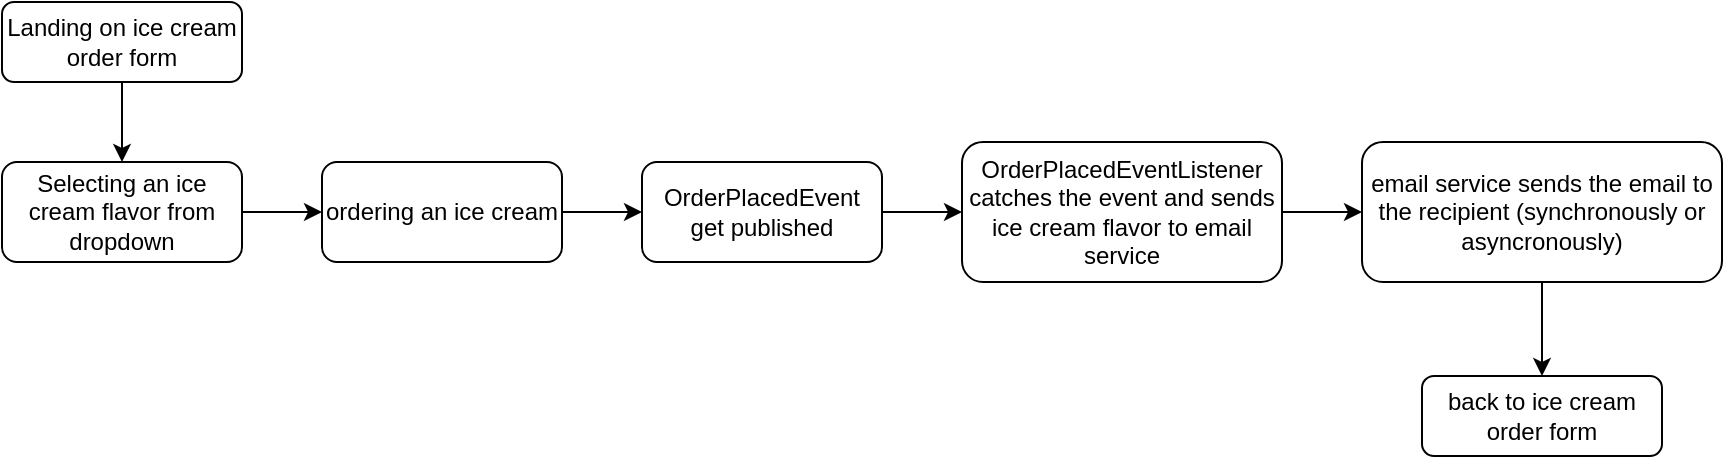 <mxfile version="23.1.5" type="device">
  <diagram id="C5RBs43oDa-KdzZeNtuy" name="Page-1">
    <mxGraphModel dx="1050" dy="579" grid="1" gridSize="10" guides="1" tooltips="1" connect="1" arrows="1" fold="1" page="1" pageScale="1" pageWidth="827" pageHeight="1169" math="0" shadow="0">
      <root>
        <mxCell id="WIyWlLk6GJQsqaUBKTNV-0" />
        <mxCell id="WIyWlLk6GJQsqaUBKTNV-1" parent="WIyWlLk6GJQsqaUBKTNV-0" />
        <mxCell id="zvIiMwaHz-_lSTHS9i9g-1" style="edgeStyle=orthogonalEdgeStyle;rounded=0;orthogonalLoop=1;jettySize=auto;html=1;exitX=0.5;exitY=1;exitDx=0;exitDy=0;" edge="1" parent="WIyWlLk6GJQsqaUBKTNV-1" source="WIyWlLk6GJQsqaUBKTNV-3" target="zvIiMwaHz-_lSTHS9i9g-0">
          <mxGeometry relative="1" as="geometry" />
        </mxCell>
        <mxCell id="WIyWlLk6GJQsqaUBKTNV-3" value="Landing on ice cream order form" style="rounded=1;whiteSpace=wrap;html=1;fontSize=12;glass=0;strokeWidth=1;shadow=0;" parent="WIyWlLk6GJQsqaUBKTNV-1" vertex="1">
          <mxGeometry x="160" y="80" width="120" height="40" as="geometry" />
        </mxCell>
        <mxCell id="zvIiMwaHz-_lSTHS9i9g-3" style="edgeStyle=orthogonalEdgeStyle;rounded=0;orthogonalLoop=1;jettySize=auto;html=1;exitX=1;exitY=0.5;exitDx=0;exitDy=0;entryX=0;entryY=0.5;entryDx=0;entryDy=0;" edge="1" parent="WIyWlLk6GJQsqaUBKTNV-1" source="zvIiMwaHz-_lSTHS9i9g-0" target="zvIiMwaHz-_lSTHS9i9g-2">
          <mxGeometry relative="1" as="geometry" />
        </mxCell>
        <mxCell id="zvIiMwaHz-_lSTHS9i9g-0" value="Selecting an ice cream flavor from dropdown" style="rounded=1;whiteSpace=wrap;html=1;fontSize=12;glass=0;strokeWidth=1;shadow=0;" vertex="1" parent="WIyWlLk6GJQsqaUBKTNV-1">
          <mxGeometry x="160" y="160" width="120" height="50" as="geometry" />
        </mxCell>
        <mxCell id="zvIiMwaHz-_lSTHS9i9g-5" style="edgeStyle=orthogonalEdgeStyle;rounded=0;orthogonalLoop=1;jettySize=auto;html=1;exitX=1;exitY=0.5;exitDx=0;exitDy=0;entryX=0;entryY=0.5;entryDx=0;entryDy=0;" edge="1" parent="WIyWlLk6GJQsqaUBKTNV-1" source="zvIiMwaHz-_lSTHS9i9g-2" target="zvIiMwaHz-_lSTHS9i9g-4">
          <mxGeometry relative="1" as="geometry" />
        </mxCell>
        <mxCell id="zvIiMwaHz-_lSTHS9i9g-2" value="ordering an ice cream" style="rounded=1;whiteSpace=wrap;html=1;fontSize=12;glass=0;strokeWidth=1;shadow=0;" vertex="1" parent="WIyWlLk6GJQsqaUBKTNV-1">
          <mxGeometry x="320" y="160" width="120" height="50" as="geometry" />
        </mxCell>
        <mxCell id="zvIiMwaHz-_lSTHS9i9g-7" style="edgeStyle=orthogonalEdgeStyle;rounded=0;orthogonalLoop=1;jettySize=auto;html=1;exitX=1;exitY=0.5;exitDx=0;exitDy=0;entryX=0;entryY=0.5;entryDx=0;entryDy=0;" edge="1" parent="WIyWlLk6GJQsqaUBKTNV-1" source="zvIiMwaHz-_lSTHS9i9g-4" target="zvIiMwaHz-_lSTHS9i9g-6">
          <mxGeometry relative="1" as="geometry" />
        </mxCell>
        <mxCell id="zvIiMwaHz-_lSTHS9i9g-4" value="OrderPlacedEvent get published" style="rounded=1;whiteSpace=wrap;html=1;fontSize=12;glass=0;strokeWidth=1;shadow=0;" vertex="1" parent="WIyWlLk6GJQsqaUBKTNV-1">
          <mxGeometry x="480" y="160" width="120" height="50" as="geometry" />
        </mxCell>
        <mxCell id="zvIiMwaHz-_lSTHS9i9g-11" style="edgeStyle=orthogonalEdgeStyle;rounded=0;orthogonalLoop=1;jettySize=auto;html=1;exitX=1;exitY=0.5;exitDx=0;exitDy=0;entryX=0;entryY=0.5;entryDx=0;entryDy=0;" edge="1" parent="WIyWlLk6GJQsqaUBKTNV-1" source="zvIiMwaHz-_lSTHS9i9g-6" target="zvIiMwaHz-_lSTHS9i9g-10">
          <mxGeometry relative="1" as="geometry" />
        </mxCell>
        <mxCell id="zvIiMwaHz-_lSTHS9i9g-6" value="OrderPlacedEventListener catches the event and sends ice cream flavor to email service" style="rounded=1;whiteSpace=wrap;html=1;fontSize=12;glass=0;strokeWidth=1;shadow=0;" vertex="1" parent="WIyWlLk6GJQsqaUBKTNV-1">
          <mxGeometry x="640" y="150" width="160" height="70" as="geometry" />
        </mxCell>
        <mxCell id="zvIiMwaHz-_lSTHS9i9g-13" style="edgeStyle=orthogonalEdgeStyle;rounded=0;orthogonalLoop=1;jettySize=auto;html=1;exitX=0.5;exitY=1;exitDx=0;exitDy=0;" edge="1" parent="WIyWlLk6GJQsqaUBKTNV-1" source="zvIiMwaHz-_lSTHS9i9g-10" target="zvIiMwaHz-_lSTHS9i9g-12">
          <mxGeometry relative="1" as="geometry" />
        </mxCell>
        <mxCell id="zvIiMwaHz-_lSTHS9i9g-10" value="email service sends the email to the recipient (synchronously or asyncronously)" style="rounded=1;whiteSpace=wrap;html=1;fontSize=12;glass=0;strokeWidth=1;shadow=0;" vertex="1" parent="WIyWlLk6GJQsqaUBKTNV-1">
          <mxGeometry x="840" y="150" width="180" height="70" as="geometry" />
        </mxCell>
        <mxCell id="zvIiMwaHz-_lSTHS9i9g-12" value="back to ice cream order form" style="rounded=1;whiteSpace=wrap;html=1;fontSize=12;glass=0;strokeWidth=1;shadow=0;" vertex="1" parent="WIyWlLk6GJQsqaUBKTNV-1">
          <mxGeometry x="870" y="267" width="120" height="40" as="geometry" />
        </mxCell>
      </root>
    </mxGraphModel>
  </diagram>
</mxfile>
